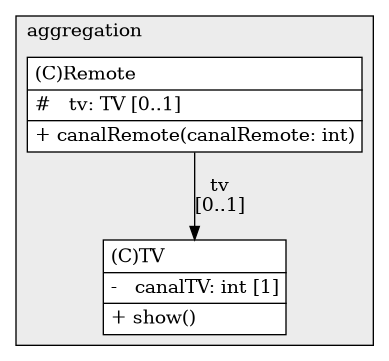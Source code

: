 @startuml

/' diagram meta data start
config=StructureConfiguration;
{
  "projectClassification": {
    "searchMode": "OpenProject", // OpenProject, AllProjects
    "includedProjects": "",
    "pathEndKeywords": "*.impl",
    "isClientPath": "",
    "isClientName": "",
    "isTestPath": "",
    "isTestName": "",
    "isMappingPath": "",
    "isMappingName": "",
    "isDataAccessPath": "",
    "isDataAccessName": "",
    "isDataStructurePath": "",
    "isDataStructureName": "",
    "isInterfaceStructuresPath": "",
    "isInterfaceStructuresName": "",
    "isEntryPointPath": "",
    "isEntryPointName": "",
    "treatFinalFieldsAsMandatory": false
  },
  "graphRestriction": {
    "classPackageExcludeFilter": "",
    "classPackageIncludeFilter": "",
    "classNameExcludeFilter": "",
    "classNameIncludeFilter": "",
    "methodNameExcludeFilter": "",
    "methodNameIncludeFilter": "",
    "removeByInheritance": "", // inheritance/annotation based filtering is done in a second step
    "removeByAnnotation": "",
    "removeByClassPackage": "", // cleanup the graph after inheritance/annotation based filtering is done
    "removeByClassName": "",
    "cutMappings": false,
    "cutEnum": true,
    "cutTests": true,
    "cutClient": true,
    "cutDataAccess": false,
    "cutInterfaceStructures": false,
    "cutDataStructures": false,
    "cutGetterAndSetter": true,
    "cutConstructors": true
  },
  "graphTraversal": {
    "forwardDepth": 6,
    "backwardDepth": 6,
    "classPackageExcludeFilter": "",
    "classPackageIncludeFilter": "",
    "classNameExcludeFilter": "",
    "classNameIncludeFilter": "",
    "methodNameExcludeFilter": "",
    "methodNameIncludeFilter": "",
    "hideMappings": false,
    "hideDataStructures": false,
    "hidePrivateMethods": true,
    "hideInterfaceCalls": true, // indirection: implementation -> interface (is hidden) -> implementation
    "onlyShowApplicationEntryPoints": false, // root node is included
    "useMethodCallsForStructureDiagram": "ForwardOnly" // ForwardOnly, BothDirections, No
  },
  "details": {
    "aggregation": "GroupByClass", // ByClass, GroupByClass, None
    "showClassGenericTypes": true,
    "showMethods": true,
    "showMethodParameterNames": true,
    "showMethodParameterTypes": true,
    "showMethodReturnType": true,
    "showPackageLevels": 2,
    "showDetailedClassStructure": true
  },
  "rootClass": "InteractionObjects.aggregation.Remote",
  "extensionCallbackMethod": "" // qualified.class.name#methodName - signature: public static String method(String)
}
diagram meta data end '/



digraph g {
    rankdir="TB"
    splines=polyline
    

'nodes 
subgraph cluster_841524962 { 
   	label=aggregation
	labeljust=l
	fillcolor="#ececec"
	style=filled
   
   Remote1044709962[
	label=<<TABLE BORDER="1" CELLBORDER="0" CELLPADDING="4" CELLSPACING="0">
<TR><TD ALIGN="LEFT" >(C)Remote</TD></TR>
<HR/>
<TR><TD ALIGN="LEFT" >#   tv: TV [0..1]</TD></TR>
<HR/>
<TR><TD ALIGN="LEFT" >+ canalRemote(canalRemote: int)</TD></TR>
</TABLE>>
	style=filled
	margin=0
	shape=plaintext
	fillcolor="#FFFFFF"
];

TV1044709962[
	label=<<TABLE BORDER="1" CELLBORDER="0" CELLPADDING="4" CELLSPACING="0">
<TR><TD ALIGN="LEFT" >(C)TV</TD></TR>
<HR/>
<TR><TD ALIGN="LEFT" >-   canalTV: int [1]</TD></TR>
<HR/>
<TR><TD ALIGN="LEFT" >+ show()</TD></TR>
</TABLE>>
	style=filled
	margin=0
	shape=plaintext
	fillcolor="#FFFFFF"
];
} 

'edges    
Remote1044709962 -> TV1044709962[label="tv
[0..1]"];
    
}
@enduml